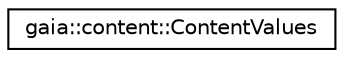 digraph G
{
  edge [fontname="Helvetica",fontsize="10",labelfontname="Helvetica",labelfontsize="10"];
  node [fontname="Helvetica",fontsize="10",shape=record];
  rankdir=LR;
  Node1 [label="gaia::content::ContentValues",height=0.2,width=0.4,color="black", fillcolor="white", style="filled",URL="$df/d29/classgaia_1_1content_1_1_content_values.html",tooltip="This class is used to store a set of values."];
}
